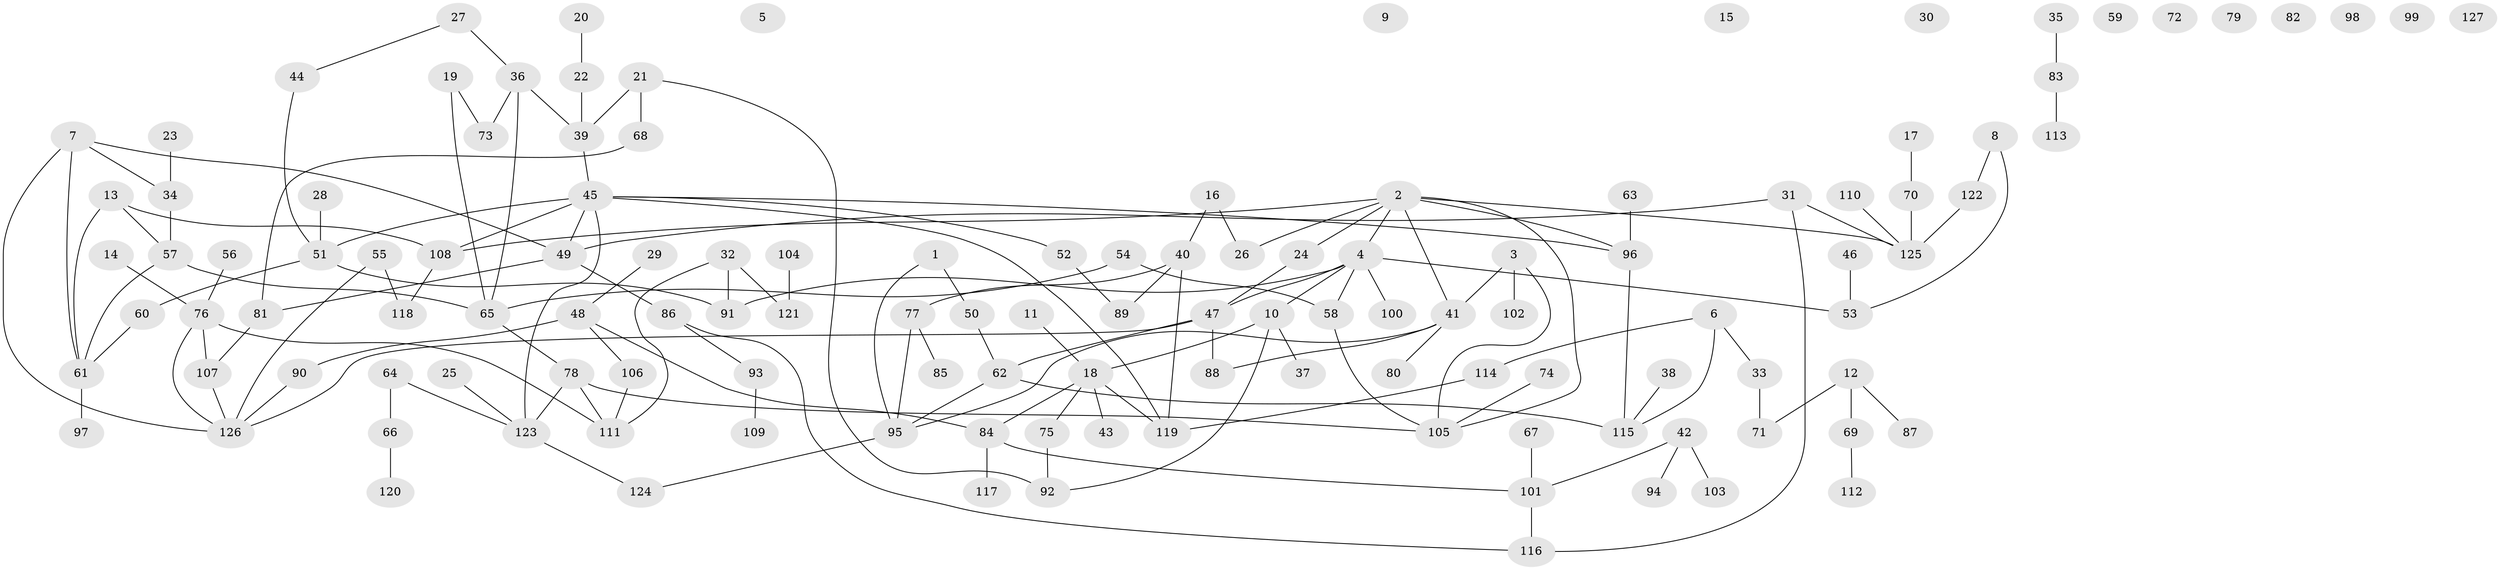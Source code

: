 // Generated by graph-tools (version 1.1) at 2025/00/03/09/25 03:00:46]
// undirected, 127 vertices, 154 edges
graph export_dot {
graph [start="1"]
  node [color=gray90,style=filled];
  1;
  2;
  3;
  4;
  5;
  6;
  7;
  8;
  9;
  10;
  11;
  12;
  13;
  14;
  15;
  16;
  17;
  18;
  19;
  20;
  21;
  22;
  23;
  24;
  25;
  26;
  27;
  28;
  29;
  30;
  31;
  32;
  33;
  34;
  35;
  36;
  37;
  38;
  39;
  40;
  41;
  42;
  43;
  44;
  45;
  46;
  47;
  48;
  49;
  50;
  51;
  52;
  53;
  54;
  55;
  56;
  57;
  58;
  59;
  60;
  61;
  62;
  63;
  64;
  65;
  66;
  67;
  68;
  69;
  70;
  71;
  72;
  73;
  74;
  75;
  76;
  77;
  78;
  79;
  80;
  81;
  82;
  83;
  84;
  85;
  86;
  87;
  88;
  89;
  90;
  91;
  92;
  93;
  94;
  95;
  96;
  97;
  98;
  99;
  100;
  101;
  102;
  103;
  104;
  105;
  106;
  107;
  108;
  109;
  110;
  111;
  112;
  113;
  114;
  115;
  116;
  117;
  118;
  119;
  120;
  121;
  122;
  123;
  124;
  125;
  126;
  127;
  1 -- 50;
  1 -- 95;
  2 -- 4;
  2 -- 24;
  2 -- 26;
  2 -- 41;
  2 -- 96;
  2 -- 105;
  2 -- 108;
  2 -- 125;
  3 -- 41;
  3 -- 102;
  3 -- 105;
  4 -- 10;
  4 -- 47;
  4 -- 53;
  4 -- 58;
  4 -- 91;
  4 -- 100;
  6 -- 33;
  6 -- 114;
  6 -- 115;
  7 -- 34;
  7 -- 49;
  7 -- 61;
  7 -- 126;
  8 -- 53;
  8 -- 122;
  10 -- 18;
  10 -- 37;
  10 -- 92;
  11 -- 18;
  12 -- 69;
  12 -- 71;
  12 -- 87;
  13 -- 57;
  13 -- 61;
  13 -- 108;
  14 -- 76;
  16 -- 26;
  16 -- 40;
  17 -- 70;
  18 -- 43;
  18 -- 75;
  18 -- 84;
  18 -- 119;
  19 -- 65;
  19 -- 73;
  20 -- 22;
  21 -- 39;
  21 -- 68;
  21 -- 92;
  22 -- 39;
  23 -- 34;
  24 -- 47;
  25 -- 123;
  27 -- 36;
  27 -- 44;
  28 -- 51;
  29 -- 48;
  31 -- 49;
  31 -- 116;
  31 -- 125;
  32 -- 91;
  32 -- 111;
  32 -- 121;
  33 -- 71;
  34 -- 57;
  35 -- 83;
  36 -- 39;
  36 -- 65;
  36 -- 73;
  38 -- 115;
  39 -- 45;
  40 -- 77;
  40 -- 89;
  40 -- 119;
  41 -- 80;
  41 -- 88;
  41 -- 95;
  42 -- 94;
  42 -- 101;
  42 -- 103;
  44 -- 51;
  45 -- 49;
  45 -- 51;
  45 -- 52;
  45 -- 96;
  45 -- 108;
  45 -- 119;
  45 -- 123;
  46 -- 53;
  47 -- 62;
  47 -- 88;
  47 -- 126;
  48 -- 84;
  48 -- 90;
  48 -- 106;
  49 -- 81;
  49 -- 86;
  50 -- 62;
  51 -- 60;
  51 -- 91;
  52 -- 89;
  54 -- 58;
  54 -- 65;
  55 -- 118;
  55 -- 126;
  56 -- 76;
  57 -- 61;
  57 -- 65;
  58 -- 105;
  60 -- 61;
  61 -- 97;
  62 -- 95;
  62 -- 115;
  63 -- 96;
  64 -- 66;
  64 -- 123;
  65 -- 78;
  66 -- 120;
  67 -- 101;
  68 -- 81;
  69 -- 112;
  70 -- 125;
  74 -- 105;
  75 -- 92;
  76 -- 107;
  76 -- 111;
  76 -- 126;
  77 -- 85;
  77 -- 95;
  78 -- 105;
  78 -- 111;
  78 -- 123;
  81 -- 107;
  83 -- 113;
  84 -- 101;
  84 -- 117;
  86 -- 93;
  86 -- 116;
  90 -- 126;
  93 -- 109;
  95 -- 124;
  96 -- 115;
  101 -- 116;
  104 -- 121;
  106 -- 111;
  107 -- 126;
  108 -- 118;
  110 -- 125;
  114 -- 119;
  122 -- 125;
  123 -- 124;
}
